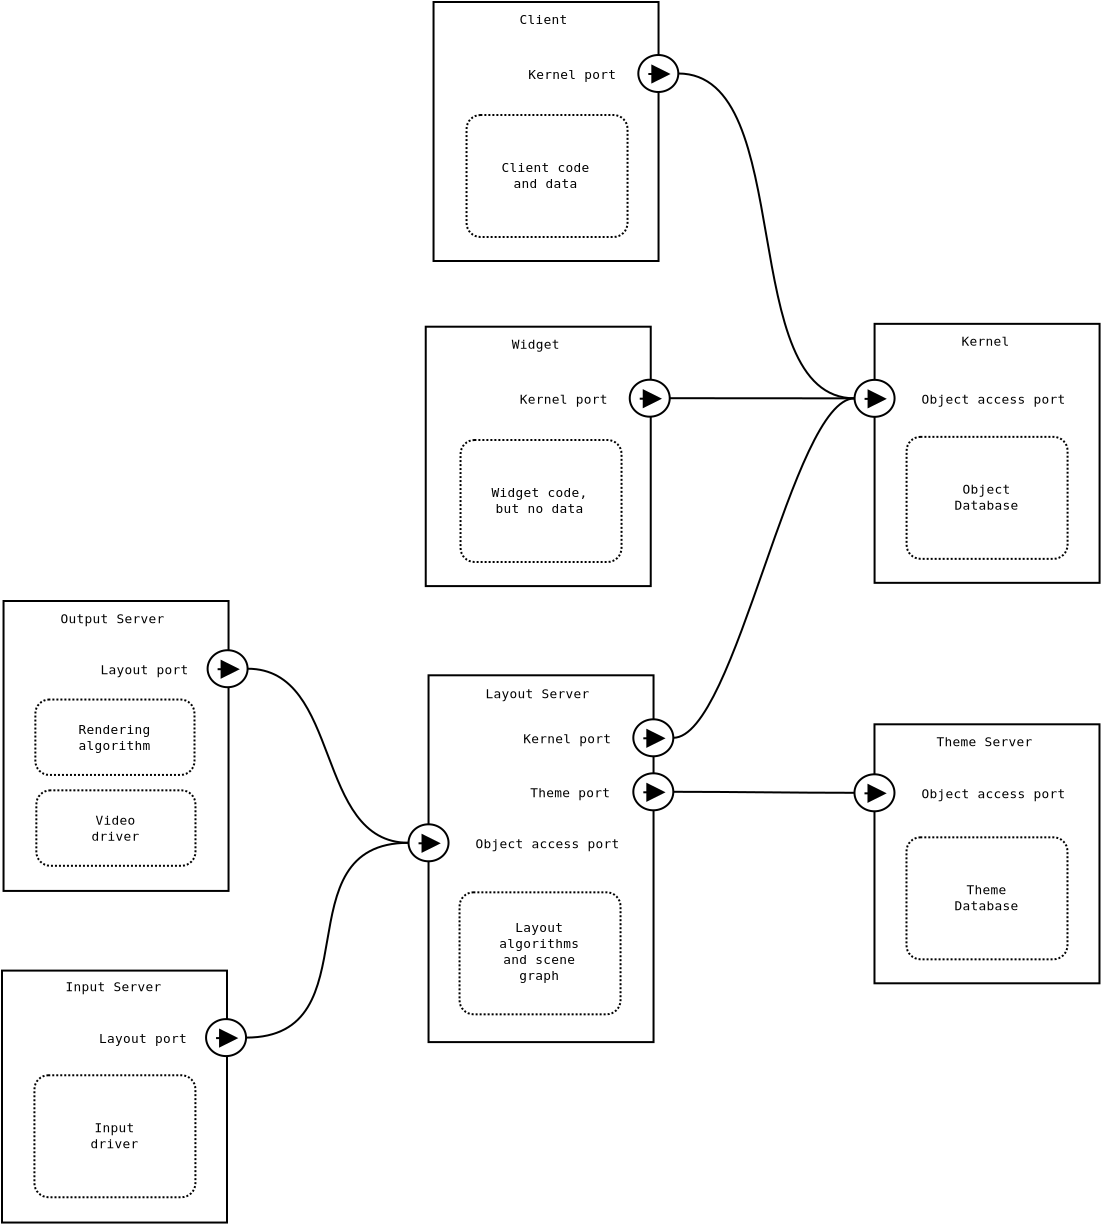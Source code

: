 <?xml version="1.0" encoding="UTF-8"?>
<dia:diagram xmlns:dia="http://www.lysator.liu.se/~alla/dia/">
  <dia:layer name="Background" visible="true">
    <dia:group>
      <dia:object type="Standard - Box" version="0" id="O0">
        <dia:attribute name="obj_pos">
          <dia:point val="51.122,3.437"/>
        </dia:attribute>
        <dia:attribute name="obj_bb">
          <dia:rectangle val="51.072,3.387;62.422,16.437"/>
        </dia:attribute>
        <dia:attribute name="elem_corner">
          <dia:point val="51.122,3.437"/>
        </dia:attribute>
        <dia:attribute name="elem_width">
          <dia:real val="11.25"/>
        </dia:attribute>
        <dia:attribute name="elem_height">
          <dia:real val="12.95"/>
        </dia:attribute>
        <dia:attribute name="show_background">
          <dia:boolean val="true"/>
        </dia:attribute>
      </dia:object>
      <dia:object type="Standard - Text" version="0" id="O1">
        <dia:attribute name="obj_pos">
          <dia:point val="56.622,4.537"/>
        </dia:attribute>
        <dia:attribute name="obj_bb">
          <dia:rectangle val="55.183,3.942;58.061,4.742"/>
        </dia:attribute>
        <dia:attribute name="text">
          <dia:composite type="text">
            <dia:attribute name="string">
              <dia:string>#Kernel#</dia:string>
            </dia:attribute>
            <dia:attribute name="font">
              <dia:font name="Courier"/>
            </dia:attribute>
            <dia:attribute name="height">
              <dia:real val="0.8"/>
            </dia:attribute>
            <dia:attribute name="pos">
              <dia:point val="56.622,4.537"/>
            </dia:attribute>
            <dia:attribute name="color">
              <dia:color val="#000000"/>
            </dia:attribute>
            <dia:attribute name="alignment">
              <dia:enum val="1"/>
            </dia:attribute>
          </dia:composite>
        </dia:attribute>
      </dia:object>
      <dia:object type="Standard - Box" version="0" id="O2">
        <dia:attribute name="obj_pos">
          <dia:point val="52.722,9.087"/>
        </dia:attribute>
        <dia:attribute name="obj_bb">
          <dia:rectangle val="52.672,9.037;60.822,15.237"/>
        </dia:attribute>
        <dia:attribute name="elem_corner">
          <dia:point val="52.722,9.087"/>
        </dia:attribute>
        <dia:attribute name="elem_width">
          <dia:real val="8.05"/>
        </dia:attribute>
        <dia:attribute name="elem_height">
          <dia:real val="6.1"/>
        </dia:attribute>
        <dia:attribute name="show_background">
          <dia:boolean val="true"/>
        </dia:attribute>
        <dia:attribute name="line_style">
          <dia:enum val="4"/>
        </dia:attribute>
        <dia:attribute name="corner_radius">
          <dia:real val="0.7"/>
        </dia:attribute>
      </dia:object>
      <dia:object type="Standard - Text" version="0" id="O3">
        <dia:attribute name="obj_pos">
          <dia:point val="56.722,11.937"/>
        </dia:attribute>
        <dia:attribute name="obj_bb">
          <dia:rectangle val="54.803,11.342;58.641,12.942"/>
        </dia:attribute>
        <dia:attribute name="text">
          <dia:composite type="text">
            <dia:attribute name="string">
              <dia:string>#Object
Database#</dia:string>
            </dia:attribute>
            <dia:attribute name="font">
              <dia:font name="Courier"/>
            </dia:attribute>
            <dia:attribute name="height">
              <dia:real val="0.8"/>
            </dia:attribute>
            <dia:attribute name="pos">
              <dia:point val="56.722,11.937"/>
            </dia:attribute>
            <dia:attribute name="color">
              <dia:color val="#000000"/>
            </dia:attribute>
            <dia:attribute name="alignment">
              <dia:enum val="1"/>
            </dia:attribute>
          </dia:composite>
        </dia:attribute>
      </dia:object>
      <dia:group>
        <dia:group>
          <dia:object type="Standard - Ellipse" version="0" id="O4">
            <dia:attribute name="obj_pos">
              <dia:point val="50.122,6.237"/>
            </dia:attribute>
            <dia:attribute name="obj_bb">
              <dia:rectangle val="50.072,6.187;52.172,8.137"/>
            </dia:attribute>
            <dia:attribute name="elem_corner">
              <dia:point val="50.122,6.237"/>
            </dia:attribute>
            <dia:attribute name="elem_width">
              <dia:real val="2"/>
            </dia:attribute>
            <dia:attribute name="elem_height">
              <dia:real val="1.85"/>
            </dia:attribute>
          </dia:object>
          <dia:object type="Standard - Line" version="0" id="O5">
            <dia:attribute name="obj_pos">
              <dia:point val="50.622,7.187"/>
            </dia:attribute>
            <dia:attribute name="obj_bb">
              <dia:rectangle val="50.572,6.387;51.722,7.987"/>
            </dia:attribute>
            <dia:attribute name="conn_endpoints">
              <dia:point val="50.622,7.187"/>
              <dia:point val="51.672,7.187"/>
            </dia:attribute>
            <dia:attribute name="numcp">
              <dia:int val="1"/>
            </dia:attribute>
            <dia:attribute name="end_arrow">
              <dia:enum val="3"/>
            </dia:attribute>
            <dia:attribute name="end_arrow_length">
              <dia:real val="0.8"/>
            </dia:attribute>
            <dia:attribute name="end_arrow_width">
              <dia:real val="0.8"/>
            </dia:attribute>
          </dia:object>
        </dia:group>
        <dia:object type="Standard - Text" version="0" id="O6">
          <dia:attribute name="obj_pos">
            <dia:point val="57.072,7.437"/>
          </dia:attribute>
          <dia:attribute name="obj_bb">
            <dia:rectangle val="52.754,6.842;61.39,7.642"/>
          </dia:attribute>
          <dia:attribute name="text">
            <dia:composite type="text">
              <dia:attribute name="string">
                <dia:string>#Object access port#</dia:string>
              </dia:attribute>
              <dia:attribute name="font">
                <dia:font name="Courier"/>
              </dia:attribute>
              <dia:attribute name="height">
                <dia:real val="0.8"/>
              </dia:attribute>
              <dia:attribute name="pos">
                <dia:point val="57.072,7.437"/>
              </dia:attribute>
              <dia:attribute name="color">
                <dia:color val="#000000"/>
              </dia:attribute>
              <dia:attribute name="alignment">
                <dia:enum val="1"/>
              </dia:attribute>
            </dia:composite>
          </dia:attribute>
        </dia:object>
      </dia:group>
    </dia:group>
    <dia:group>
      <dia:object type="Standard - Box" version="0" id="O7">
        <dia:attribute name="obj_pos">
          <dia:point val="28.68,3.58"/>
        </dia:attribute>
        <dia:attribute name="obj_bb">
          <dia:rectangle val="28.63,3.53;39.98,16.6"/>
        </dia:attribute>
        <dia:attribute name="elem_corner">
          <dia:point val="28.68,3.58"/>
        </dia:attribute>
        <dia:attribute name="elem_width">
          <dia:real val="11.25"/>
        </dia:attribute>
        <dia:attribute name="elem_height">
          <dia:real val="12.97"/>
        </dia:attribute>
        <dia:attribute name="show_background">
          <dia:boolean val="true"/>
        </dia:attribute>
      </dia:object>
      <dia:object type="Standard - Text" version="0" id="O8">
        <dia:attribute name="obj_pos">
          <dia:point val="34.18,4.68"/>
        </dia:attribute>
        <dia:attribute name="obj_bb">
          <dia:rectangle val="32.741,4.085;35.619,4.885"/>
        </dia:attribute>
        <dia:attribute name="text">
          <dia:composite type="text">
            <dia:attribute name="string">
              <dia:string>#Widget#</dia:string>
            </dia:attribute>
            <dia:attribute name="font">
              <dia:font name="Courier"/>
            </dia:attribute>
            <dia:attribute name="height">
              <dia:real val="0.8"/>
            </dia:attribute>
            <dia:attribute name="pos">
              <dia:point val="34.18,4.68"/>
            </dia:attribute>
            <dia:attribute name="color">
              <dia:color val="#000000"/>
            </dia:attribute>
            <dia:attribute name="alignment">
              <dia:enum val="1"/>
            </dia:attribute>
          </dia:composite>
        </dia:attribute>
      </dia:object>
      <dia:group>
        <dia:group>
          <dia:object type="Standard - Ellipse" version="0" id="O9">
            <dia:attribute name="obj_pos">
              <dia:point val="38.88,6.23"/>
            </dia:attribute>
            <dia:attribute name="obj_bb">
              <dia:rectangle val="38.83,6.18;40.93,8.13"/>
            </dia:attribute>
            <dia:attribute name="elem_corner">
              <dia:point val="38.88,6.23"/>
            </dia:attribute>
            <dia:attribute name="elem_width">
              <dia:real val="2"/>
            </dia:attribute>
            <dia:attribute name="elem_height">
              <dia:real val="1.85"/>
            </dia:attribute>
          </dia:object>
          <dia:object type="Standard - Line" version="0" id="O10">
            <dia:attribute name="obj_pos">
              <dia:point val="39.38,7.18"/>
            </dia:attribute>
            <dia:attribute name="obj_bb">
              <dia:rectangle val="39.33,6.38;40.48,7.98"/>
            </dia:attribute>
            <dia:attribute name="conn_endpoints">
              <dia:point val="39.38,7.18"/>
              <dia:point val="40.43,7.18"/>
            </dia:attribute>
            <dia:attribute name="numcp">
              <dia:int val="1"/>
            </dia:attribute>
            <dia:attribute name="end_arrow">
              <dia:enum val="3"/>
            </dia:attribute>
            <dia:attribute name="end_arrow_length">
              <dia:real val="0.8"/>
            </dia:attribute>
            <dia:attribute name="end_arrow_width">
              <dia:real val="0.8"/>
            </dia:attribute>
          </dia:object>
        </dia:group>
        <dia:object type="Standard - Text" version="0" id="O11">
          <dia:attribute name="obj_pos">
            <dia:point val="35.58,7.43"/>
          </dia:attribute>
          <dia:attribute name="obj_bb">
            <dia:rectangle val="32.941,6.835;38.219,7.635"/>
          </dia:attribute>
          <dia:attribute name="text">
            <dia:composite type="text">
              <dia:attribute name="string">
                <dia:string>#Kernel port#</dia:string>
              </dia:attribute>
              <dia:attribute name="font">
                <dia:font name="Courier"/>
              </dia:attribute>
              <dia:attribute name="height">
                <dia:real val="0.8"/>
              </dia:attribute>
              <dia:attribute name="pos">
                <dia:point val="35.58,7.43"/>
              </dia:attribute>
              <dia:attribute name="color">
                <dia:color val="#000000"/>
              </dia:attribute>
              <dia:attribute name="alignment">
                <dia:enum val="1"/>
              </dia:attribute>
            </dia:composite>
          </dia:attribute>
        </dia:object>
      </dia:group>
      <dia:object type="Standard - Box" version="0" id="O12">
        <dia:attribute name="obj_pos">
          <dia:point val="30.42,9.245"/>
        </dia:attribute>
        <dia:attribute name="obj_bb">
          <dia:rectangle val="30.37,9.195;38.52,15.395"/>
        </dia:attribute>
        <dia:attribute name="elem_corner">
          <dia:point val="30.42,9.245"/>
        </dia:attribute>
        <dia:attribute name="elem_width">
          <dia:real val="8.05"/>
        </dia:attribute>
        <dia:attribute name="elem_height">
          <dia:real val="6.1"/>
        </dia:attribute>
        <dia:attribute name="show_background">
          <dia:boolean val="true"/>
        </dia:attribute>
        <dia:attribute name="line_style">
          <dia:enum val="4"/>
        </dia:attribute>
        <dia:attribute name="corner_radius">
          <dia:real val="0.7"/>
        </dia:attribute>
      </dia:object>
      <dia:object type="Standard - Text" version="0" id="O13">
        <dia:attribute name="obj_pos">
          <dia:point val="34.37,12.095"/>
        </dia:attribute>
        <dia:attribute name="obj_bb">
          <dia:rectangle val="31.491,11.5;37.249,13.1"/>
        </dia:attribute>
        <dia:attribute name="text">
          <dia:composite type="text">
            <dia:attribute name="string">
              <dia:string>#Widget code,
but no data#</dia:string>
            </dia:attribute>
            <dia:attribute name="font">
              <dia:font name="Courier"/>
            </dia:attribute>
            <dia:attribute name="height">
              <dia:real val="0.8"/>
            </dia:attribute>
            <dia:attribute name="pos">
              <dia:point val="34.37,12.095"/>
            </dia:attribute>
            <dia:attribute name="color">
              <dia:color val="#000000"/>
            </dia:attribute>
            <dia:attribute name="alignment">
              <dia:enum val="1"/>
            </dia:attribute>
          </dia:composite>
        </dia:attribute>
      </dia:object>
    </dia:group>
    <dia:group>
      <dia:object type="Standard - Box" version="0" id="O14">
        <dia:attribute name="obj_pos">
          <dia:point val="29.07,-12.655"/>
        </dia:attribute>
        <dia:attribute name="obj_bb">
          <dia:rectangle val="29.02,-12.705;40.37,0.345"/>
        </dia:attribute>
        <dia:attribute name="elem_corner">
          <dia:point val="29.07,-12.655"/>
        </dia:attribute>
        <dia:attribute name="elem_width">
          <dia:real val="11.25"/>
        </dia:attribute>
        <dia:attribute name="elem_height">
          <dia:real val="12.95"/>
        </dia:attribute>
        <dia:attribute name="show_background">
          <dia:boolean val="true"/>
        </dia:attribute>
      </dia:object>
      <dia:object type="Standard - Text" version="0" id="O15">
        <dia:attribute name="obj_pos">
          <dia:point val="34.57,-11.555"/>
        </dia:attribute>
        <dia:attribute name="obj_bb">
          <dia:rectangle val="33.131,-12.15;36.009,-11.35"/>
        </dia:attribute>
        <dia:attribute name="text">
          <dia:composite type="text">
            <dia:attribute name="string">
              <dia:string>#Client#</dia:string>
            </dia:attribute>
            <dia:attribute name="font">
              <dia:font name="Courier"/>
            </dia:attribute>
            <dia:attribute name="height">
              <dia:real val="0.8"/>
            </dia:attribute>
            <dia:attribute name="pos">
              <dia:point val="34.57,-11.555"/>
            </dia:attribute>
            <dia:attribute name="color">
              <dia:color val="#000000"/>
            </dia:attribute>
            <dia:attribute name="alignment">
              <dia:enum val="1"/>
            </dia:attribute>
          </dia:composite>
        </dia:attribute>
      </dia:object>
      <dia:object type="Standard - Box" version="0" id="O16">
        <dia:attribute name="obj_pos">
          <dia:point val="30.72,-7.005"/>
        </dia:attribute>
        <dia:attribute name="obj_bb">
          <dia:rectangle val="30.67,-7.055;38.82,-0.855"/>
        </dia:attribute>
        <dia:attribute name="elem_corner">
          <dia:point val="30.72,-7.005"/>
        </dia:attribute>
        <dia:attribute name="elem_width">
          <dia:real val="8.05"/>
        </dia:attribute>
        <dia:attribute name="elem_height">
          <dia:real val="6.1"/>
        </dia:attribute>
        <dia:attribute name="show_background">
          <dia:boolean val="true"/>
        </dia:attribute>
        <dia:attribute name="line_style">
          <dia:enum val="4"/>
        </dia:attribute>
        <dia:attribute name="corner_radius">
          <dia:real val="0.7"/>
        </dia:attribute>
      </dia:object>
      <dia:object type="Standard - Text" version="0" id="O17">
        <dia:attribute name="obj_pos">
          <dia:point val="34.67,-4.155"/>
        </dia:attribute>
        <dia:attribute name="obj_bb">
          <dia:rectangle val="32.031,-4.75;37.309,-3.15"/>
        </dia:attribute>
        <dia:attribute name="text">
          <dia:composite type="text">
            <dia:attribute name="string">
              <dia:string>#Client code
and data#</dia:string>
            </dia:attribute>
            <dia:attribute name="font">
              <dia:font name="Courier"/>
            </dia:attribute>
            <dia:attribute name="height">
              <dia:real val="0.8"/>
            </dia:attribute>
            <dia:attribute name="pos">
              <dia:point val="34.67,-4.155"/>
            </dia:attribute>
            <dia:attribute name="color">
              <dia:color val="#000000"/>
            </dia:attribute>
            <dia:attribute name="alignment">
              <dia:enum val="1"/>
            </dia:attribute>
          </dia:composite>
        </dia:attribute>
      </dia:object>
      <dia:group>
        <dia:group>
          <dia:object type="Standard - Ellipse" version="0" id="O18">
            <dia:attribute name="obj_pos">
              <dia:point val="39.309,-10.005"/>
            </dia:attribute>
            <dia:attribute name="obj_bb">
              <dia:rectangle val="39.259,-10.055;41.359,-8.105"/>
            </dia:attribute>
            <dia:attribute name="elem_corner">
              <dia:point val="39.309,-10.005"/>
            </dia:attribute>
            <dia:attribute name="elem_width">
              <dia:real val="2"/>
            </dia:attribute>
            <dia:attribute name="elem_height">
              <dia:real val="1.85"/>
            </dia:attribute>
          </dia:object>
          <dia:object type="Standard - Line" version="0" id="O19">
            <dia:attribute name="obj_pos">
              <dia:point val="39.809,-9.055"/>
            </dia:attribute>
            <dia:attribute name="obj_bb">
              <dia:rectangle val="39.759,-9.855;40.909,-8.255"/>
            </dia:attribute>
            <dia:attribute name="conn_endpoints">
              <dia:point val="39.809,-9.055"/>
              <dia:point val="40.859,-9.055"/>
            </dia:attribute>
            <dia:attribute name="numcp">
              <dia:int val="1"/>
            </dia:attribute>
            <dia:attribute name="end_arrow">
              <dia:enum val="3"/>
            </dia:attribute>
            <dia:attribute name="end_arrow_length">
              <dia:real val="0.8"/>
            </dia:attribute>
            <dia:attribute name="end_arrow_width">
              <dia:real val="0.8"/>
            </dia:attribute>
          </dia:object>
        </dia:group>
        <dia:object type="Standard - Text" version="0" id="O20">
          <dia:attribute name="obj_pos">
            <dia:point val="36.009,-8.805"/>
          </dia:attribute>
          <dia:attribute name="obj_bb">
            <dia:rectangle val="33.37,-9.4;38.648,-8.6"/>
          </dia:attribute>
          <dia:attribute name="text">
            <dia:composite type="text">
              <dia:attribute name="string">
                <dia:string>#Kernel port#</dia:string>
              </dia:attribute>
              <dia:attribute name="font">
                <dia:font name="Courier"/>
              </dia:attribute>
              <dia:attribute name="height">
                <dia:real val="0.8"/>
              </dia:attribute>
              <dia:attribute name="pos">
                <dia:point val="36.009,-8.805"/>
              </dia:attribute>
              <dia:attribute name="color">
                <dia:color val="#000000"/>
              </dia:attribute>
              <dia:attribute name="alignment">
                <dia:enum val="1"/>
              </dia:attribute>
            </dia:composite>
          </dia:attribute>
        </dia:object>
      </dia:group>
    </dia:group>
    <dia:group>
      <dia:object type="Standard - Box" version="0" id="O21">
        <dia:attribute name="obj_pos">
          <dia:point val="28.82,21.01"/>
        </dia:attribute>
        <dia:attribute name="obj_bb">
          <dia:rectangle val="28.77,20.96;40.12,39.4"/>
        </dia:attribute>
        <dia:attribute name="elem_corner">
          <dia:point val="28.82,21.01"/>
        </dia:attribute>
        <dia:attribute name="elem_width">
          <dia:real val="11.25"/>
        </dia:attribute>
        <dia:attribute name="elem_height">
          <dia:real val="18.34"/>
        </dia:attribute>
        <dia:attribute name="show_background">
          <dia:boolean val="true"/>
        </dia:attribute>
      </dia:object>
      <dia:group>
        <dia:object type="Standard - Ellipse" version="0" id="O22">
          <dia:attribute name="obj_pos">
            <dia:point val="39.059,25.91"/>
          </dia:attribute>
          <dia:attribute name="obj_bb">
            <dia:rectangle val="39.009,25.86;41.109,27.81"/>
          </dia:attribute>
          <dia:attribute name="elem_corner">
            <dia:point val="39.059,25.91"/>
          </dia:attribute>
          <dia:attribute name="elem_width">
            <dia:real val="2"/>
          </dia:attribute>
          <dia:attribute name="elem_height">
            <dia:real val="1.85"/>
          </dia:attribute>
        </dia:object>
        <dia:object type="Standard - Line" version="0" id="O23">
          <dia:attribute name="obj_pos">
            <dia:point val="39.559,26.86"/>
          </dia:attribute>
          <dia:attribute name="obj_bb">
            <dia:rectangle val="39.509,26.06;40.659,27.66"/>
          </dia:attribute>
          <dia:attribute name="conn_endpoints">
            <dia:point val="39.559,26.86"/>
            <dia:point val="40.609,26.86"/>
          </dia:attribute>
          <dia:attribute name="numcp">
            <dia:int val="1"/>
          </dia:attribute>
          <dia:attribute name="end_arrow">
            <dia:enum val="3"/>
          </dia:attribute>
          <dia:attribute name="end_arrow_length">
            <dia:real val="0.8"/>
          </dia:attribute>
          <dia:attribute name="end_arrow_width">
            <dia:real val="0.8"/>
          </dia:attribute>
        </dia:object>
      </dia:group>
      <dia:group>
        <dia:group>
          <dia:object type="Standard - Ellipse" version="0" id="O24">
            <dia:attribute name="obj_pos">
              <dia:point val="39.059,23.21"/>
            </dia:attribute>
            <dia:attribute name="obj_bb">
              <dia:rectangle val="39.009,23.16;41.109,25.11"/>
            </dia:attribute>
            <dia:attribute name="elem_corner">
              <dia:point val="39.059,23.21"/>
            </dia:attribute>
            <dia:attribute name="elem_width">
              <dia:real val="2"/>
            </dia:attribute>
            <dia:attribute name="elem_height">
              <dia:real val="1.85"/>
            </dia:attribute>
          </dia:object>
          <dia:object type="Standard - Line" version="0" id="O25">
            <dia:attribute name="obj_pos">
              <dia:point val="39.559,24.16"/>
            </dia:attribute>
            <dia:attribute name="obj_bb">
              <dia:rectangle val="39.509,23.36;40.659,24.96"/>
            </dia:attribute>
            <dia:attribute name="conn_endpoints">
              <dia:point val="39.559,24.16"/>
              <dia:point val="40.609,24.16"/>
            </dia:attribute>
            <dia:attribute name="numcp">
              <dia:int val="1"/>
            </dia:attribute>
            <dia:attribute name="end_arrow">
              <dia:enum val="3"/>
            </dia:attribute>
            <dia:attribute name="end_arrow_length">
              <dia:real val="0.8"/>
            </dia:attribute>
            <dia:attribute name="end_arrow_width">
              <dia:real val="0.8"/>
            </dia:attribute>
          </dia:object>
        </dia:group>
        <dia:object type="Standard - Text" version="0" id="O26">
          <dia:attribute name="obj_pos">
            <dia:point val="35.759,24.41"/>
          </dia:attribute>
          <dia:attribute name="obj_bb">
            <dia:rectangle val="33.12,23.815;38.398,24.615"/>
          </dia:attribute>
          <dia:attribute name="text">
            <dia:composite type="text">
              <dia:attribute name="string">
                <dia:string>#Kernel port#</dia:string>
              </dia:attribute>
              <dia:attribute name="font">
                <dia:font name="Courier"/>
              </dia:attribute>
              <dia:attribute name="height">
                <dia:real val="0.8"/>
              </dia:attribute>
              <dia:attribute name="pos">
                <dia:point val="35.759,24.41"/>
              </dia:attribute>
              <dia:attribute name="color">
                <dia:color val="#000000"/>
              </dia:attribute>
              <dia:attribute name="alignment">
                <dia:enum val="1"/>
              </dia:attribute>
            </dia:composite>
          </dia:attribute>
        </dia:object>
      </dia:group>
      <dia:object type="Standard - Text" version="0" id="O27">
        <dia:attribute name="obj_pos">
          <dia:point val="34.27,22.16"/>
        </dia:attribute>
        <dia:attribute name="obj_bb">
          <dia:rectangle val="31.151,21.565;37.389,22.365"/>
        </dia:attribute>
        <dia:attribute name="text">
          <dia:composite type="text">
            <dia:attribute name="string">
              <dia:string>#Layout Server#</dia:string>
            </dia:attribute>
            <dia:attribute name="font">
              <dia:font name="Courier"/>
            </dia:attribute>
            <dia:attribute name="height">
              <dia:real val="0.8"/>
            </dia:attribute>
            <dia:attribute name="pos">
              <dia:point val="34.27,22.16"/>
            </dia:attribute>
            <dia:attribute name="color">
              <dia:color val="#000000"/>
            </dia:attribute>
            <dia:attribute name="alignment">
              <dia:enum val="1"/>
            </dia:attribute>
          </dia:composite>
        </dia:attribute>
      </dia:object>
      <dia:group>
        <dia:group>
          <dia:object type="Standard - Ellipse" version="0" id="O28">
            <dia:attribute name="obj_pos">
              <dia:point val="27.82,28.46"/>
            </dia:attribute>
            <dia:attribute name="obj_bb">
              <dia:rectangle val="27.77,28.41;29.87,30.36"/>
            </dia:attribute>
            <dia:attribute name="elem_corner">
              <dia:point val="27.82,28.46"/>
            </dia:attribute>
            <dia:attribute name="elem_width">
              <dia:real val="2"/>
            </dia:attribute>
            <dia:attribute name="elem_height">
              <dia:real val="1.85"/>
            </dia:attribute>
          </dia:object>
          <dia:object type="Standard - Line" version="0" id="O29">
            <dia:attribute name="obj_pos">
              <dia:point val="28.32,29.41"/>
            </dia:attribute>
            <dia:attribute name="obj_bb">
              <dia:rectangle val="28.27,28.61;29.42,30.21"/>
            </dia:attribute>
            <dia:attribute name="conn_endpoints">
              <dia:point val="28.32,29.41"/>
              <dia:point val="29.37,29.41"/>
            </dia:attribute>
            <dia:attribute name="numcp">
              <dia:int val="1"/>
            </dia:attribute>
            <dia:attribute name="end_arrow">
              <dia:enum val="3"/>
            </dia:attribute>
            <dia:attribute name="end_arrow_length">
              <dia:real val="0.8"/>
            </dia:attribute>
            <dia:attribute name="end_arrow_width">
              <dia:real val="0.8"/>
            </dia:attribute>
          </dia:object>
        </dia:group>
        <dia:object type="Standard - Text" version="0" id="O30">
          <dia:attribute name="obj_pos">
            <dia:point val="34.77,29.66"/>
          </dia:attribute>
          <dia:attribute name="obj_bb">
            <dia:rectangle val="30.452,29.065;39.088,29.865"/>
          </dia:attribute>
          <dia:attribute name="text">
            <dia:composite type="text">
              <dia:attribute name="string">
                <dia:string>#Object access port#</dia:string>
              </dia:attribute>
              <dia:attribute name="font">
                <dia:font name="Courier"/>
              </dia:attribute>
              <dia:attribute name="height">
                <dia:real val="0.8"/>
              </dia:attribute>
              <dia:attribute name="pos">
                <dia:point val="34.77,29.66"/>
              </dia:attribute>
              <dia:attribute name="color">
                <dia:color val="#000000"/>
              </dia:attribute>
              <dia:attribute name="alignment">
                <dia:enum val="1"/>
              </dia:attribute>
            </dia:composite>
          </dia:attribute>
        </dia:object>
      </dia:group>
      <dia:object type="Standard - Text" version="0" id="O31">
        <dia:attribute name="obj_pos">
          <dia:point val="35.909,27.11"/>
        </dia:attribute>
        <dia:attribute name="obj_bb">
          <dia:rectangle val="33.51,26.515;38.308,27.315"/>
        </dia:attribute>
        <dia:attribute name="text">
          <dia:composite type="text">
            <dia:attribute name="string">
              <dia:string>#Theme port#</dia:string>
            </dia:attribute>
            <dia:attribute name="font">
              <dia:font name="Courier"/>
            </dia:attribute>
            <dia:attribute name="height">
              <dia:real val="0.8"/>
            </dia:attribute>
            <dia:attribute name="pos">
              <dia:point val="35.909,27.11"/>
            </dia:attribute>
            <dia:attribute name="color">
              <dia:color val="#000000"/>
            </dia:attribute>
            <dia:attribute name="alignment">
              <dia:enum val="1"/>
            </dia:attribute>
          </dia:composite>
        </dia:attribute>
      </dia:object>
      <dia:group>
        <dia:object type="Standard - Box" version="0" id="O32">
          <dia:attribute name="obj_pos">
            <dia:point val="30.37,31.86"/>
          </dia:attribute>
          <dia:attribute name="obj_bb">
            <dia:rectangle val="30.32,31.81;38.47,38.01"/>
          </dia:attribute>
          <dia:attribute name="elem_corner">
            <dia:point val="30.37,31.86"/>
          </dia:attribute>
          <dia:attribute name="elem_width">
            <dia:real val="8.05"/>
          </dia:attribute>
          <dia:attribute name="elem_height">
            <dia:real val="6.1"/>
          </dia:attribute>
          <dia:attribute name="show_background">
            <dia:boolean val="true"/>
          </dia:attribute>
          <dia:attribute name="line_style">
            <dia:enum val="4"/>
          </dia:attribute>
          <dia:attribute name="corner_radius">
            <dia:real val="0.7"/>
          </dia:attribute>
        </dia:object>
        <dia:object type="Standard - Text" version="0" id="O33">
          <dia:attribute name="obj_pos">
            <dia:point val="34.35,33.85"/>
          </dia:attribute>
          <dia:attribute name="obj_bb">
            <dia:rectangle val="31.951,33.255;36.749,36.455"/>
          </dia:attribute>
          <dia:attribute name="text">
            <dia:composite type="text">
              <dia:attribute name="string">
                <dia:string>#Layout
algorithms
and scene
graph#</dia:string>
              </dia:attribute>
              <dia:attribute name="font">
                <dia:font name="Courier"/>
              </dia:attribute>
              <dia:attribute name="height">
                <dia:real val="0.8"/>
              </dia:attribute>
              <dia:attribute name="pos">
                <dia:point val="34.35,33.85"/>
              </dia:attribute>
              <dia:attribute name="color">
                <dia:color val="#000000"/>
              </dia:attribute>
              <dia:attribute name="alignment">
                <dia:enum val="1"/>
              </dia:attribute>
            </dia:composite>
          </dia:attribute>
        </dia:object>
      </dia:group>
    </dia:group>
    <dia:group>
      <dia:object type="Standard - Box" version="0" id="O34">
        <dia:attribute name="obj_pos">
          <dia:point val="7.57,17.295"/>
        </dia:attribute>
        <dia:attribute name="obj_bb">
          <dia:rectangle val="7.52,17.245;18.87,31.841"/>
        </dia:attribute>
        <dia:attribute name="elem_corner">
          <dia:point val="7.57,17.295"/>
        </dia:attribute>
        <dia:attribute name="elem_width">
          <dia:real val="11.25"/>
        </dia:attribute>
        <dia:attribute name="elem_height">
          <dia:real val="14.496"/>
        </dia:attribute>
        <dia:attribute name="show_background">
          <dia:boolean val="true"/>
        </dia:attribute>
      </dia:object>
      <dia:object type="Standard - Text" version="0" id="O35">
        <dia:attribute name="obj_pos">
          <dia:point val="13.02,18.41"/>
        </dia:attribute>
        <dia:attribute name="obj_bb">
          <dia:rectangle val="9.901,17.815;16.138,18.615"/>
        </dia:attribute>
        <dia:attribute name="text">
          <dia:composite type="text">
            <dia:attribute name="string">
              <dia:string>#Output Server#</dia:string>
            </dia:attribute>
            <dia:attribute name="font">
              <dia:font name="Courier"/>
            </dia:attribute>
            <dia:attribute name="height">
              <dia:real val="0.8"/>
            </dia:attribute>
            <dia:attribute name="pos">
              <dia:point val="13.02,18.41"/>
            </dia:attribute>
            <dia:attribute name="color">
              <dia:color val="#000000"/>
            </dia:attribute>
            <dia:attribute name="alignment">
              <dia:enum val="1"/>
            </dia:attribute>
          </dia:composite>
        </dia:attribute>
      </dia:object>
      <dia:object type="Standard - Box" version="0" id="O36">
        <dia:attribute name="obj_pos">
          <dia:point val="9.161,22.22"/>
        </dia:attribute>
        <dia:attribute name="obj_bb">
          <dia:rectangle val="9.111,22.17;17.168,26.043"/>
        </dia:attribute>
        <dia:attribute name="elem_corner">
          <dia:point val="9.161,22.22"/>
        </dia:attribute>
        <dia:attribute name="elem_width">
          <dia:real val="7.957"/>
        </dia:attribute>
        <dia:attribute name="elem_height">
          <dia:real val="3.773"/>
        </dia:attribute>
        <dia:attribute name="show_background">
          <dia:boolean val="true"/>
        </dia:attribute>
        <dia:attribute name="line_style">
          <dia:enum val="4"/>
        </dia:attribute>
        <dia:attribute name="corner_radius">
          <dia:real val="0.7"/>
        </dia:attribute>
      </dia:object>
      <dia:object type="Standard - Text" version="0" id="O37">
        <dia:attribute name="obj_pos">
          <dia:point val="13.123,23.942"/>
        </dia:attribute>
        <dia:attribute name="obj_bb">
          <dia:rectangle val="10.964,23.347;15.282,24.947"/>
        </dia:attribute>
        <dia:attribute name="text">
          <dia:composite type="text">
            <dia:attribute name="string">
              <dia:string>#Rendering
algorithm#</dia:string>
            </dia:attribute>
            <dia:attribute name="font">
              <dia:font name="Courier"/>
            </dia:attribute>
            <dia:attribute name="height">
              <dia:real val="0.8"/>
            </dia:attribute>
            <dia:attribute name="pos">
              <dia:point val="13.123,23.942"/>
            </dia:attribute>
            <dia:attribute name="color">
              <dia:color val="#000000"/>
            </dia:attribute>
            <dia:attribute name="alignment">
              <dia:enum val="1"/>
            </dia:attribute>
          </dia:composite>
        </dia:attribute>
      </dia:object>
      <dia:group>
        <dia:group>
          <dia:object type="Standard - Ellipse" version="0" id="O38">
            <dia:attribute name="obj_pos">
              <dia:point val="17.773,19.756"/>
            </dia:attribute>
            <dia:attribute name="obj_bb">
              <dia:rectangle val="17.723,19.706;19.823,21.656"/>
            </dia:attribute>
            <dia:attribute name="elem_corner">
              <dia:point val="17.773,19.756"/>
            </dia:attribute>
            <dia:attribute name="elem_width">
              <dia:real val="2"/>
            </dia:attribute>
            <dia:attribute name="elem_height">
              <dia:real val="1.85"/>
            </dia:attribute>
          </dia:object>
          <dia:object type="Standard - Line" version="0" id="O39">
            <dia:attribute name="obj_pos">
              <dia:point val="18.273,20.706"/>
            </dia:attribute>
            <dia:attribute name="obj_bb">
              <dia:rectangle val="18.223,19.906;19.373,21.506"/>
            </dia:attribute>
            <dia:attribute name="conn_endpoints">
              <dia:point val="18.273,20.706"/>
              <dia:point val="19.323,20.706"/>
            </dia:attribute>
            <dia:attribute name="numcp">
              <dia:int val="1"/>
            </dia:attribute>
            <dia:attribute name="end_arrow">
              <dia:enum val="3"/>
            </dia:attribute>
            <dia:attribute name="end_arrow_length">
              <dia:real val="0.8"/>
            </dia:attribute>
            <dia:attribute name="end_arrow_width">
              <dia:real val="0.8"/>
            </dia:attribute>
          </dia:object>
        </dia:group>
        <dia:object type="Standard - Text" version="0" id="O40">
          <dia:attribute name="obj_pos">
            <dia:point val="14.623,20.956"/>
          </dia:attribute>
          <dia:attribute name="obj_bb">
            <dia:rectangle val="11.984,20.36;17.262,21.16"/>
          </dia:attribute>
          <dia:attribute name="text">
            <dia:composite type="text">
              <dia:attribute name="string">
                <dia:string>#Layout port#</dia:string>
              </dia:attribute>
              <dia:attribute name="font">
                <dia:font name="Courier"/>
              </dia:attribute>
              <dia:attribute name="height">
                <dia:real val="0.8"/>
              </dia:attribute>
              <dia:attribute name="pos">
                <dia:point val="14.623,20.956"/>
              </dia:attribute>
              <dia:attribute name="color">
                <dia:color val="#000000"/>
              </dia:attribute>
              <dia:attribute name="alignment">
                <dia:enum val="1"/>
              </dia:attribute>
            </dia:composite>
          </dia:attribute>
        </dia:object>
      </dia:group>
      <dia:object type="Standard - Box" version="0" id="O41">
        <dia:attribute name="obj_pos">
          <dia:point val="9.21,26.761"/>
        </dia:attribute>
        <dia:attribute name="obj_bb">
          <dia:rectangle val="9.16,26.711;17.217,30.584"/>
        </dia:attribute>
        <dia:attribute name="elem_corner">
          <dia:point val="9.21,26.761"/>
        </dia:attribute>
        <dia:attribute name="elem_width">
          <dia:real val="7.957"/>
        </dia:attribute>
        <dia:attribute name="elem_height">
          <dia:real val="3.773"/>
        </dia:attribute>
        <dia:attribute name="show_background">
          <dia:boolean val="true"/>
        </dia:attribute>
        <dia:attribute name="line_style">
          <dia:enum val="4"/>
        </dia:attribute>
        <dia:attribute name="corner_radius">
          <dia:real val="0.7"/>
        </dia:attribute>
      </dia:object>
      <dia:object type="Standard - Text" version="0" id="O42">
        <dia:attribute name="obj_pos">
          <dia:point val="13.172,28.483"/>
        </dia:attribute>
        <dia:attribute name="obj_bb">
          <dia:rectangle val="11.732,27.888;14.611,29.488"/>
        </dia:attribute>
        <dia:attribute name="text">
          <dia:composite type="text">
            <dia:attribute name="string">
              <dia:string>#Video
driver#</dia:string>
            </dia:attribute>
            <dia:attribute name="font">
              <dia:font name="Courier"/>
            </dia:attribute>
            <dia:attribute name="height">
              <dia:real val="0.8"/>
            </dia:attribute>
            <dia:attribute name="pos">
              <dia:point val="13.172,28.483"/>
            </dia:attribute>
            <dia:attribute name="color">
              <dia:color val="#000000"/>
            </dia:attribute>
            <dia:attribute name="alignment">
              <dia:enum val="1"/>
            </dia:attribute>
          </dia:composite>
        </dia:attribute>
      </dia:object>
    </dia:group>
    <dia:group>
      <dia:object type="Standard - Box" version="0" id="O43">
        <dia:attribute name="obj_pos">
          <dia:point val="51.117,23.46"/>
        </dia:attribute>
        <dia:attribute name="obj_bb">
          <dia:rectangle val="51.067,23.41;62.417,36.46"/>
        </dia:attribute>
        <dia:attribute name="elem_corner">
          <dia:point val="51.117,23.46"/>
        </dia:attribute>
        <dia:attribute name="elem_width">
          <dia:real val="11.25"/>
        </dia:attribute>
        <dia:attribute name="elem_height">
          <dia:real val="12.95"/>
        </dia:attribute>
        <dia:attribute name="show_background">
          <dia:boolean val="true"/>
        </dia:attribute>
      </dia:object>
      <dia:object type="Standard - Text" version="0" id="O44">
        <dia:attribute name="obj_pos">
          <dia:point val="56.617,24.56"/>
        </dia:attribute>
        <dia:attribute name="obj_bb">
          <dia:rectangle val="53.739,23.965;59.496,24.765"/>
        </dia:attribute>
        <dia:attribute name="text">
          <dia:composite type="text">
            <dia:attribute name="string">
              <dia:string>#Theme Server#</dia:string>
            </dia:attribute>
            <dia:attribute name="font">
              <dia:font name="Courier"/>
            </dia:attribute>
            <dia:attribute name="height">
              <dia:real val="0.8"/>
            </dia:attribute>
            <dia:attribute name="pos">
              <dia:point val="56.617,24.56"/>
            </dia:attribute>
            <dia:attribute name="color">
              <dia:color val="#000000"/>
            </dia:attribute>
            <dia:attribute name="alignment">
              <dia:enum val="1"/>
            </dia:attribute>
          </dia:composite>
        </dia:attribute>
      </dia:object>
      <dia:object type="Standard - Box" version="0" id="O45">
        <dia:attribute name="obj_pos">
          <dia:point val="52.717,29.11"/>
        </dia:attribute>
        <dia:attribute name="obj_bb">
          <dia:rectangle val="52.667,29.06;60.817,35.26"/>
        </dia:attribute>
        <dia:attribute name="elem_corner">
          <dia:point val="52.717,29.11"/>
        </dia:attribute>
        <dia:attribute name="elem_width">
          <dia:real val="8.05"/>
        </dia:attribute>
        <dia:attribute name="elem_height">
          <dia:real val="6.1"/>
        </dia:attribute>
        <dia:attribute name="show_background">
          <dia:boolean val="true"/>
        </dia:attribute>
        <dia:attribute name="line_style">
          <dia:enum val="4"/>
        </dia:attribute>
        <dia:attribute name="corner_radius">
          <dia:real val="0.7"/>
        </dia:attribute>
      </dia:object>
      <dia:object type="Standard - Text" version="0" id="O46">
        <dia:attribute name="obj_pos">
          <dia:point val="56.717,31.96"/>
        </dia:attribute>
        <dia:attribute name="obj_bb">
          <dia:rectangle val="54.798,31.365;58.636,32.965"/>
        </dia:attribute>
        <dia:attribute name="text">
          <dia:composite type="text">
            <dia:attribute name="string">
              <dia:string>#Theme
Database#</dia:string>
            </dia:attribute>
            <dia:attribute name="font">
              <dia:font name="Courier"/>
            </dia:attribute>
            <dia:attribute name="height">
              <dia:real val="0.8"/>
            </dia:attribute>
            <dia:attribute name="pos">
              <dia:point val="56.717,31.96"/>
            </dia:attribute>
            <dia:attribute name="color">
              <dia:color val="#000000"/>
            </dia:attribute>
            <dia:attribute name="alignment">
              <dia:enum val="1"/>
            </dia:attribute>
          </dia:composite>
        </dia:attribute>
      </dia:object>
      <dia:group>
        <dia:group>
          <dia:object type="Standard - Ellipse" version="0" id="O47">
            <dia:attribute name="obj_pos">
              <dia:point val="50.117,25.96"/>
            </dia:attribute>
            <dia:attribute name="obj_bb">
              <dia:rectangle val="50.067,25.91;52.167,27.86"/>
            </dia:attribute>
            <dia:attribute name="elem_corner">
              <dia:point val="50.117,25.96"/>
            </dia:attribute>
            <dia:attribute name="elem_width">
              <dia:real val="2"/>
            </dia:attribute>
            <dia:attribute name="elem_height">
              <dia:real val="1.85"/>
            </dia:attribute>
          </dia:object>
          <dia:object type="Standard - Line" version="0" id="O48">
            <dia:attribute name="obj_pos">
              <dia:point val="50.617,26.91"/>
            </dia:attribute>
            <dia:attribute name="obj_bb">
              <dia:rectangle val="50.567,26.11;51.717,27.71"/>
            </dia:attribute>
            <dia:attribute name="conn_endpoints">
              <dia:point val="50.617,26.91"/>
              <dia:point val="51.667,26.91"/>
            </dia:attribute>
            <dia:attribute name="numcp">
              <dia:int val="1"/>
            </dia:attribute>
            <dia:attribute name="end_arrow">
              <dia:enum val="3"/>
            </dia:attribute>
            <dia:attribute name="end_arrow_length">
              <dia:real val="0.8"/>
            </dia:attribute>
            <dia:attribute name="end_arrow_width">
              <dia:real val="0.8"/>
            </dia:attribute>
          </dia:object>
        </dia:group>
        <dia:object type="Standard - Text" version="0" id="O49">
          <dia:attribute name="obj_pos">
            <dia:point val="57.067,27.16"/>
          </dia:attribute>
          <dia:attribute name="obj_bb">
            <dia:rectangle val="52.749,26.565;61.385,27.365"/>
          </dia:attribute>
          <dia:attribute name="text">
            <dia:composite type="text">
              <dia:attribute name="string">
                <dia:string>#Object access port#</dia:string>
              </dia:attribute>
              <dia:attribute name="font">
                <dia:font name="Courier"/>
              </dia:attribute>
              <dia:attribute name="height">
                <dia:real val="0.8"/>
              </dia:attribute>
              <dia:attribute name="pos">
                <dia:point val="57.067,27.16"/>
              </dia:attribute>
              <dia:attribute name="color">
                <dia:color val="#000000"/>
              </dia:attribute>
              <dia:attribute name="alignment">
                <dia:enum val="1"/>
              </dia:attribute>
            </dia:composite>
          </dia:attribute>
        </dia:object>
      </dia:group>
    </dia:group>
    <dia:group>
      <dia:object type="Standard - Box" version="0" id="O50">
        <dia:attribute name="obj_pos">
          <dia:point val="7.493,35.775"/>
        </dia:attribute>
        <dia:attribute name="obj_bb">
          <dia:rectangle val="7.443,35.725;18.793,48.421"/>
        </dia:attribute>
        <dia:attribute name="elem_corner">
          <dia:point val="7.493,35.775"/>
        </dia:attribute>
        <dia:attribute name="elem_width">
          <dia:real val="11.25"/>
        </dia:attribute>
        <dia:attribute name="elem_height">
          <dia:real val="12.597"/>
        </dia:attribute>
        <dia:attribute name="show_background">
          <dia:boolean val="true"/>
        </dia:attribute>
      </dia:object>
      <dia:object type="Standard - Text" version="0" id="O51">
        <dia:attribute name="obj_pos">
          <dia:point val="13.062,36.81"/>
        </dia:attribute>
        <dia:attribute name="obj_bb">
          <dia:rectangle val="10.184,36.215;15.941,37.015"/>
        </dia:attribute>
        <dia:attribute name="text">
          <dia:composite type="text">
            <dia:attribute name="string">
              <dia:string>#Input Server#</dia:string>
            </dia:attribute>
            <dia:attribute name="font">
              <dia:font name="Courier"/>
            </dia:attribute>
            <dia:attribute name="height">
              <dia:real val="0.8"/>
            </dia:attribute>
            <dia:attribute name="pos">
              <dia:point val="13.062,36.81"/>
            </dia:attribute>
            <dia:attribute name="color">
              <dia:color val="#000000"/>
            </dia:attribute>
            <dia:attribute name="alignment">
              <dia:enum val="1"/>
            </dia:attribute>
          </dia:composite>
        </dia:attribute>
      </dia:object>
      <dia:group>
        <dia:group>
          <dia:object type="Standard - Ellipse" version="0" id="O52">
            <dia:attribute name="obj_pos">
              <dia:point val="17.696,38.2"/>
            </dia:attribute>
            <dia:attribute name="obj_bb">
              <dia:rectangle val="17.646,38.15;19.746,40.1"/>
            </dia:attribute>
            <dia:attribute name="elem_corner">
              <dia:point val="17.696,38.2"/>
            </dia:attribute>
            <dia:attribute name="elem_width">
              <dia:real val="2"/>
            </dia:attribute>
            <dia:attribute name="elem_height">
              <dia:real val="1.85"/>
            </dia:attribute>
          </dia:object>
          <dia:object type="Standard - Line" version="0" id="O53">
            <dia:attribute name="obj_pos">
              <dia:point val="18.196,39.15"/>
            </dia:attribute>
            <dia:attribute name="obj_bb">
              <dia:rectangle val="18.146,38.35;19.296,39.95"/>
            </dia:attribute>
            <dia:attribute name="conn_endpoints">
              <dia:point val="18.196,39.15"/>
              <dia:point val="19.246,39.15"/>
            </dia:attribute>
            <dia:attribute name="numcp">
              <dia:int val="1"/>
            </dia:attribute>
            <dia:attribute name="end_arrow">
              <dia:enum val="3"/>
            </dia:attribute>
            <dia:attribute name="end_arrow_length">
              <dia:real val="0.8"/>
            </dia:attribute>
            <dia:attribute name="end_arrow_width">
              <dia:real val="0.8"/>
            </dia:attribute>
          </dia:object>
        </dia:group>
        <dia:object type="Standard - Text" version="0" id="O54">
          <dia:attribute name="obj_pos">
            <dia:point val="14.546,39.4"/>
          </dia:attribute>
          <dia:attribute name="obj_bb">
            <dia:rectangle val="11.908,38.804;17.185,39.605"/>
          </dia:attribute>
          <dia:attribute name="text">
            <dia:composite type="text">
              <dia:attribute name="string">
                <dia:string>#Layout port#</dia:string>
              </dia:attribute>
              <dia:attribute name="font">
                <dia:font name="Courier"/>
              </dia:attribute>
              <dia:attribute name="height">
                <dia:real val="0.8"/>
              </dia:attribute>
              <dia:attribute name="pos">
                <dia:point val="14.546,39.4"/>
              </dia:attribute>
              <dia:attribute name="color">
                <dia:color val="#000000"/>
              </dia:attribute>
              <dia:attribute name="alignment">
                <dia:enum val="1"/>
              </dia:attribute>
            </dia:composite>
          </dia:attribute>
        </dia:object>
      </dia:group>
      <dia:object type="Standard - Box" version="0" id="O55">
        <dia:attribute name="obj_pos">
          <dia:point val="9.114,41.007"/>
        </dia:attribute>
        <dia:attribute name="obj_bb">
          <dia:rectangle val="9.064,40.957;17.214,47.157"/>
        </dia:attribute>
        <dia:attribute name="elem_corner">
          <dia:point val="9.114,41.007"/>
        </dia:attribute>
        <dia:attribute name="elem_width">
          <dia:real val="8.05"/>
        </dia:attribute>
        <dia:attribute name="elem_height">
          <dia:real val="6.1"/>
        </dia:attribute>
        <dia:attribute name="show_background">
          <dia:boolean val="true"/>
        </dia:attribute>
        <dia:attribute name="line_style">
          <dia:enum val="4"/>
        </dia:attribute>
        <dia:attribute name="corner_radius">
          <dia:real val="0.7"/>
        </dia:attribute>
      </dia:object>
      <dia:object type="Standard - Text" version="0" id="O56">
        <dia:attribute name="obj_pos">
          <dia:point val="13.114,43.857"/>
        </dia:attribute>
        <dia:attribute name="obj_bb">
          <dia:rectangle val="11.675,43.262;14.553,44.862"/>
        </dia:attribute>
        <dia:attribute name="text">
          <dia:composite type="text">
            <dia:attribute name="string">
              <dia:string>#Input
driver#</dia:string>
            </dia:attribute>
            <dia:attribute name="font">
              <dia:font name="Courier"/>
            </dia:attribute>
            <dia:attribute name="height">
              <dia:real val="0.8"/>
            </dia:attribute>
            <dia:attribute name="pos">
              <dia:point val="13.114,43.857"/>
            </dia:attribute>
            <dia:attribute name="color">
              <dia:color val="#000000"/>
            </dia:attribute>
            <dia:attribute name="alignment">
              <dia:enum val="1"/>
            </dia:attribute>
          </dia:composite>
        </dia:attribute>
      </dia:object>
    </dia:group>
    <dia:object type="Standard - BezierLine" version="0" id="O57">
      <dia:attribute name="obj_pos">
        <dia:point val="41.059,24.135"/>
      </dia:attribute>
      <dia:attribute name="obj_bb">
        <dia:rectangle val="41.009,7.112;50.172,24.185"/>
      </dia:attribute>
      <dia:attribute name="bez_points">
        <dia:point val="41.059,24.135"/>
        <dia:point val="44.177,24.135"/>
        <dia:point val="47.004,7.162"/>
        <dia:point val="50.122,7.162"/>
      </dia:attribute>
      <dia:attribute name="corner_types">
        <dia:enum val="0"/>
        <dia:enum val="0"/>
      </dia:attribute>
      <dia:connections>
        <dia:connection handle="0" to="O24" connection="4"/>
        <dia:connection handle="3" to="O4" connection="3"/>
      </dia:connections>
    </dia:object>
    <dia:object type="Standard - BezierLine" version="0" id="O58">
      <dia:attribute name="obj_pos">
        <dia:point val="41.059,26.835"/>
      </dia:attribute>
      <dia:attribute name="obj_bb">
        <dia:rectangle val="41.009,26.785;50.167,26.935"/>
      </dia:attribute>
      <dia:attribute name="bez_points">
        <dia:point val="41.059,26.835"/>
        <dia:point val="44.134,26.835"/>
        <dia:point val="47.043,26.885"/>
        <dia:point val="50.117,26.885"/>
      </dia:attribute>
      <dia:attribute name="corner_types">
        <dia:enum val="0"/>
        <dia:enum val="0"/>
      </dia:attribute>
      <dia:connections>
        <dia:connection handle="0" to="O22" connection="4"/>
        <dia:connection handle="3" to="O47" connection="3"/>
      </dia:connections>
    </dia:object>
    <dia:object type="Standard - BezierLine" version="0" id="O59">
      <dia:attribute name="obj_pos">
        <dia:point val="19.773,20.681"/>
      </dia:attribute>
      <dia:attribute name="obj_bb">
        <dia:rectangle val="19.723,20.631;27.87,29.435"/>
      </dia:attribute>
      <dia:attribute name="bez_points">
        <dia:point val="19.773,20.681"/>
        <dia:point val="24.503,20.681"/>
        <dia:point val="23.09,29.385"/>
        <dia:point val="27.82,29.385"/>
      </dia:attribute>
      <dia:attribute name="corner_types">
        <dia:enum val="0"/>
        <dia:enum val="0"/>
      </dia:attribute>
      <dia:connections>
        <dia:connection handle="0" to="O38" connection="4"/>
        <dia:connection handle="3" to="O28" connection="3"/>
      </dia:connections>
    </dia:object>
    <dia:object type="Standard - BezierLine" version="0" id="O60">
      <dia:attribute name="obj_pos">
        <dia:point val="19.696,39.125"/>
      </dia:attribute>
      <dia:attribute name="obj_bb">
        <dia:rectangle val="19.646,29.335;27.87,39.175"/>
      </dia:attribute>
      <dia:attribute name="bez_points">
        <dia:point val="19.696,39.125"/>
        <dia:point val="26.145,39.125"/>
        <dia:point val="21.371,29.385"/>
        <dia:point val="27.82,29.385"/>
      </dia:attribute>
      <dia:attribute name="corner_types">
        <dia:enum val="0"/>
        <dia:enum val="0"/>
      </dia:attribute>
      <dia:connections>
        <dia:connection handle="0" to="O52" connection="4"/>
        <dia:connection handle="3" to="O28" connection="3"/>
      </dia:connections>
    </dia:object>
    <dia:object type="Standard - BezierLine" version="0" id="O61">
      <dia:attribute name="obj_pos">
        <dia:point val="40.88,7.155"/>
      </dia:attribute>
      <dia:attribute name="obj_bb">
        <dia:rectangle val="40.83,7.105;50.172,7.212"/>
      </dia:attribute>
      <dia:attribute name="bez_points">
        <dia:point val="40.88,7.155"/>
        <dia:point val="46.78,7.155"/>
        <dia:point val="44.222,7.162"/>
        <dia:point val="50.122,7.162"/>
      </dia:attribute>
      <dia:attribute name="corner_types">
        <dia:enum val="0"/>
        <dia:enum val="0"/>
      </dia:attribute>
      <dia:connections>
        <dia:connection handle="0" to="O9" connection="4"/>
        <dia:connection handle="3" to="O4" connection="3"/>
      </dia:connections>
    </dia:object>
    <dia:object type="Standard - BezierLine" version="0" id="O62">
      <dia:attribute name="obj_pos">
        <dia:point val="41.309,-9.08"/>
      </dia:attribute>
      <dia:attribute name="obj_bb">
        <dia:rectangle val="41.259,-9.13;50.172,7.212"/>
      </dia:attribute>
      <dia:attribute name="bez_points">
        <dia:point val="41.309,-9.08"/>
        <dia:point val="47.298,-9.08"/>
        <dia:point val="44.132,7.162"/>
        <dia:point val="50.122,7.162"/>
      </dia:attribute>
      <dia:attribute name="corner_types">
        <dia:enum val="0"/>
        <dia:enum val="0"/>
      </dia:attribute>
      <dia:connections>
        <dia:connection handle="0" to="O18" connection="4"/>
        <dia:connection handle="3" to="O4" connection="3"/>
      </dia:connections>
    </dia:object>
  </dia:layer>
</dia:diagram>
